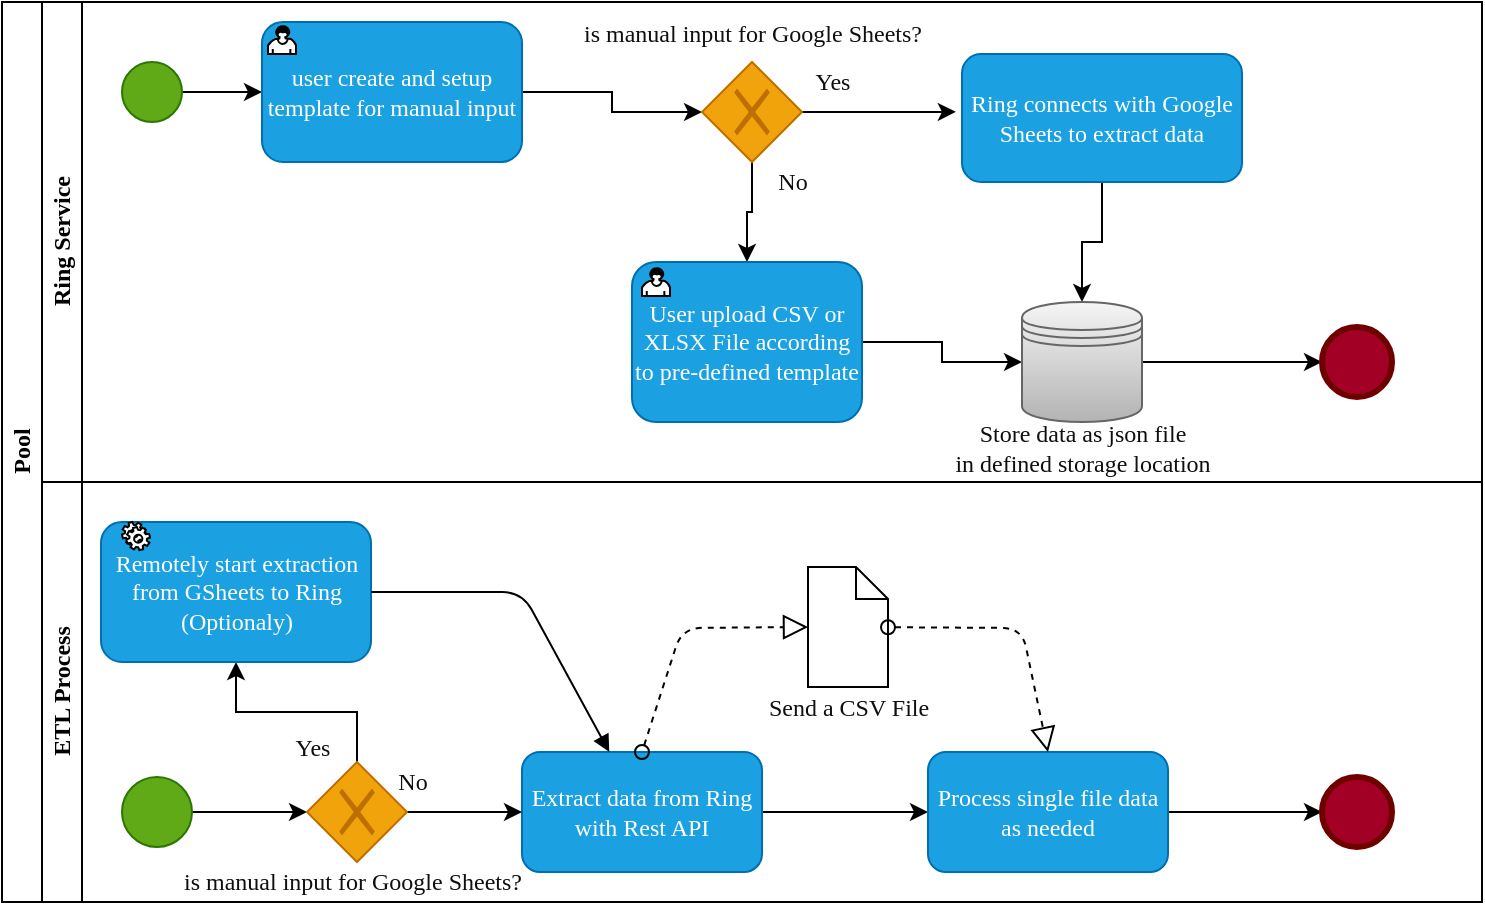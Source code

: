 <mxfile version="12.7.9" type="device"><diagram id="prtHgNgQTEPvFCAcTncT" name="Page-1"><mxGraphModel dx="789" dy="462" grid="1" gridSize="10" guides="1" tooltips="1" connect="1" arrows="1" fold="1" page="1" pageScale="1" pageWidth="827" pageHeight="1169" math="0" shadow="0"><root><mxCell id="0"/><mxCell id="1" parent="0"/><mxCell id="dNxyNK7c78bLwvsdeMH5-19" value="Pool" style="swimlane;html=1;childLayout=stackLayout;resizeParent=1;resizeParentMax=0;horizontal=0;startSize=20;horizontalStack=0;fontFamily=Garamond;" parent="1" vertex="1"><mxGeometry x="20" y="120" width="740" height="450" as="geometry"/></mxCell><mxCell id="dNxyNK7c78bLwvsdeMH5-20" value="Ring Service" style="swimlane;html=1;startSize=20;horizontal=0;fontFamily=Garamond;" parent="dNxyNK7c78bLwvsdeMH5-19" vertex="1"><mxGeometry x="20" width="720" height="240" as="geometry"><mxRectangle x="20" width="430" height="20" as="alternateBounds"/></mxGeometry></mxCell><mxCell id="kxVrfXOMOrrHbnvireON-14" value="" style="edgeStyle=orthogonalEdgeStyle;rounded=0;orthogonalLoop=1;jettySize=auto;html=1;fontFamily=Garamond;fontColor=#0F0F0F;" edge="1" parent="dNxyNK7c78bLwvsdeMH5-20" source="kxVrfXOMOrrHbnvireON-1" target="kxVrfXOMOrrHbnvireON-11"><mxGeometry relative="1" as="geometry"/></mxCell><mxCell id="kxVrfXOMOrrHbnvireON-1" value="" style="shape=mxgraph.bpmn.shape;html=1;verticalLabelPosition=bottom;labelBackgroundColor=#ffffff;verticalAlign=top;align=center;perimeter=ellipsePerimeter;outlineConnect=0;outline=standard;symbol=general;fillColor=#60a917;strokeColor=#2D7600;fontColor=#ffffff;" vertex="1" parent="dNxyNK7c78bLwvsdeMH5-20"><mxGeometry x="40" y="30" width="30" height="30" as="geometry"/></mxCell><mxCell id="kxVrfXOMOrrHbnvireON-20" value="" style="edgeStyle=orthogonalEdgeStyle;rounded=0;orthogonalLoop=1;jettySize=auto;html=1;fontFamily=Garamond;fontColor=#0F0F0F;" edge="1" parent="dNxyNK7c78bLwvsdeMH5-20" source="kxVrfXOMOrrHbnvireON-11" target="kxVrfXOMOrrHbnvireON-19"><mxGeometry relative="1" as="geometry"/></mxCell><mxCell id="kxVrfXOMOrrHbnvireON-11" value="user create and setup template for manual input" style="shape=ext;rounded=1;html=1;whiteSpace=wrap;strokeColor=#006EAF;fillColor=#1ba1e2;fontFamily=Garamond;fontColor=#ffffff;" vertex="1" parent="dNxyNK7c78bLwvsdeMH5-20"><mxGeometry x="110" y="10" width="130" height="70" as="geometry"/></mxCell><mxCell id="kxVrfXOMOrrHbnvireON-15" value="" style="shape=mxgraph.bpmn.user_task;html=1;outlineConnect=0;strokeColor=#000000;fillColor=#ffffff;gradientColor=none;fontFamily=Garamond;fontColor=#0F0F0F;" vertex="1" parent="dNxyNK7c78bLwvsdeMH5-20"><mxGeometry x="113" y="12" width="14" height="14" as="geometry"/></mxCell><mxCell id="kxVrfXOMOrrHbnvireON-29" value="" style="edgeStyle=orthogonalEdgeStyle;rounded=0;orthogonalLoop=1;jettySize=auto;html=1;fontFamily=Garamond;fontColor=#0F0F0F;" edge="1" parent="dNxyNK7c78bLwvsdeMH5-20" source="kxVrfXOMOrrHbnvireON-19" target="kxVrfXOMOrrHbnvireON-27"><mxGeometry relative="1" as="geometry"/></mxCell><mxCell id="kxVrfXOMOrrHbnvireON-32" value="" style="edgeStyle=orthogonalEdgeStyle;rounded=0;orthogonalLoop=1;jettySize=auto;html=1;fontFamily=Garamond;fontColor=#0F0F0F;entryX=-0.022;entryY=0.452;entryDx=0;entryDy=0;entryPerimeter=0;" edge="1" parent="dNxyNK7c78bLwvsdeMH5-20" source="kxVrfXOMOrrHbnvireON-19" target="kxVrfXOMOrrHbnvireON-30"><mxGeometry relative="1" as="geometry"><mxPoint x="460" y="55" as="targetPoint"/></mxGeometry></mxCell><mxCell id="kxVrfXOMOrrHbnvireON-19" value="" style="shape=mxgraph.bpmn.shape;html=1;verticalLabelPosition=bottom;labelBackgroundColor=#ffffff;verticalAlign=top;align=center;perimeter=rhombusPerimeter;background=gateway;outlineConnect=0;outline=none;symbol=exclusiveGw;strokeColor=#BD7000;fillColor=#f0a30a;fontFamily=Garamond;fontColor=#ffffff;" vertex="1" parent="dNxyNK7c78bLwvsdeMH5-20"><mxGeometry x="330" y="30" width="50" height="50" as="geometry"/></mxCell><mxCell id="kxVrfXOMOrrHbnvireON-24" value="is manual input for Google Sheets?" style="text;html=1;align=center;verticalAlign=middle;resizable=0;points=[];autosize=1;fontFamily=Garamond;fontColor=#0F0F0F;" vertex="1" parent="dNxyNK7c78bLwvsdeMH5-20"><mxGeometry x="265" y="6" width="180" height="20" as="geometry"/></mxCell><mxCell id="kxVrfXOMOrrHbnvireON-25" value="Yes" style="text;html=1;align=center;verticalAlign=middle;resizable=0;points=[];autosize=1;fontFamily=Garamond;fontColor=#0F0F0F;" vertex="1" parent="dNxyNK7c78bLwvsdeMH5-20"><mxGeometry x="380" y="30" width="30" height="20" as="geometry"/></mxCell><mxCell id="kxVrfXOMOrrHbnvireON-26" value="No" style="text;html=1;align=center;verticalAlign=middle;resizable=0;points=[];autosize=1;fontFamily=Garamond;fontColor=#0F0F0F;" vertex="1" parent="dNxyNK7c78bLwvsdeMH5-20"><mxGeometry x="360" y="80" width="30" height="20" as="geometry"/></mxCell><mxCell id="kxVrfXOMOrrHbnvireON-36" value="" style="edgeStyle=orthogonalEdgeStyle;rounded=0;orthogonalLoop=1;jettySize=auto;html=1;fontFamily=Garamond;fontColor=#0F0F0F;" edge="1" parent="dNxyNK7c78bLwvsdeMH5-20" source="kxVrfXOMOrrHbnvireON-27" target="kxVrfXOMOrrHbnvireON-35"><mxGeometry relative="1" as="geometry"/></mxCell><mxCell id="kxVrfXOMOrrHbnvireON-27" value="User upload CSV or XLSX File according to pre-defined template" style="shape=ext;rounded=1;html=1;whiteSpace=wrap;strokeColor=#006EAF;fillColor=#1ba1e2;fontFamily=Garamond;fontColor=#ffffff;" vertex="1" parent="dNxyNK7c78bLwvsdeMH5-20"><mxGeometry x="295" y="130" width="115" height="80" as="geometry"/></mxCell><mxCell id="kxVrfXOMOrrHbnvireON-28" value="" style="shape=mxgraph.bpmn.user_task;html=1;outlineConnect=0;strokeColor=#000000;fillColor=#ffffff;gradientColor=none;fontFamily=Garamond;fontColor=#0F0F0F;" vertex="1" parent="dNxyNK7c78bLwvsdeMH5-20"><mxGeometry x="300" y="133" width="14" height="14" as="geometry"/></mxCell><mxCell id="kxVrfXOMOrrHbnvireON-37" value="" style="edgeStyle=orthogonalEdgeStyle;rounded=0;orthogonalLoop=1;jettySize=auto;html=1;fontFamily=Garamond;fontColor=#0F0F0F;" edge="1" parent="dNxyNK7c78bLwvsdeMH5-20" source="kxVrfXOMOrrHbnvireON-30" target="kxVrfXOMOrrHbnvireON-35"><mxGeometry relative="1" as="geometry"/></mxCell><mxCell id="kxVrfXOMOrrHbnvireON-30" value="Ring connects with Google Sheets to extract data" style="shape=ext;rounded=1;html=1;whiteSpace=wrap;strokeColor=#006EAF;fillColor=#1ba1e2;fontFamily=Garamond;fontColor=#ffffff;" vertex="1" parent="dNxyNK7c78bLwvsdeMH5-20"><mxGeometry x="460" y="26" width="140" height="64" as="geometry"/></mxCell><mxCell id="kxVrfXOMOrrHbnvireON-40" value="" style="edgeStyle=orthogonalEdgeStyle;rounded=0;orthogonalLoop=1;jettySize=auto;html=1;fontFamily=Garamond;fontColor=#0F0F0F;entryX=0;entryY=0.5;entryDx=0;entryDy=0;" edge="1" parent="dNxyNK7c78bLwvsdeMH5-20" source="kxVrfXOMOrrHbnvireON-35" target="kxVrfXOMOrrHbnvireON-38"><mxGeometry relative="1" as="geometry"><mxPoint x="630" y="180" as="targetPoint"/></mxGeometry></mxCell><mxCell id="kxVrfXOMOrrHbnvireON-35" value="" style="shape=datastore;whiteSpace=wrap;html=1;fontFamily=Garamond;fillColor=#f5f5f5;strokeColor=#666666;gradientColor=#b3b3b3;" vertex="1" parent="dNxyNK7c78bLwvsdeMH5-20"><mxGeometry x="490" y="150" width="60" height="60" as="geometry"/></mxCell><mxCell id="kxVrfXOMOrrHbnvireON-38" value="" style="shape=mxgraph.bpmn.shape;html=1;verticalLabelPosition=bottom;labelBackgroundColor=#ffffff;verticalAlign=top;align=center;perimeter=ellipsePerimeter;outlineConnect=0;outline=end;symbol=general;strokeColor=#6F0000;fillColor=#a20025;fontFamily=Garamond;fontColor=#ffffff;" vertex="1" parent="dNxyNK7c78bLwvsdeMH5-20"><mxGeometry x="640" y="162.5" width="35" height="35" as="geometry"/></mxCell><mxCell id="kxVrfXOMOrrHbnvireON-44" value="Store data as json file&lt;br&gt;in defined storage location" style="text;html=1;align=center;verticalAlign=middle;resizable=0;points=[];autosize=1;fontFamily=Garamond;fontColor=#0F0F0F;" vertex="1" parent="dNxyNK7c78bLwvsdeMH5-20"><mxGeometry x="450" y="208" width="140" height="30" as="geometry"/></mxCell><mxCell id="kxVrfXOMOrrHbnvireON-9" value="ETL Process" style="swimlane;html=1;startSize=20;horizontal=0;fontFamily=Garamond;rotation=0;" vertex="1" parent="dNxyNK7c78bLwvsdeMH5-19"><mxGeometry x="20" y="240" width="720" height="210" as="geometry"><mxRectangle x="20" width="430" height="20" as="alternateBounds"/></mxGeometry></mxCell><mxCell id="kxVrfXOMOrrHbnvireON-57" style="edgeStyle=orthogonalEdgeStyle;rounded=0;orthogonalLoop=1;jettySize=auto;html=1;fontFamily=Garamond;fontColor=#0F0F0F;entryX=0;entryY=0.5;entryDx=0;entryDy=0;" edge="1" parent="kxVrfXOMOrrHbnvireON-9" source="kxVrfXOMOrrHbnvireON-46" target="kxVrfXOMOrrHbnvireON-61"><mxGeometry relative="1" as="geometry"/></mxCell><mxCell id="kxVrfXOMOrrHbnvireON-46" value="" style="shape=mxgraph.bpmn.shape;html=1;verticalLabelPosition=bottom;labelBackgroundColor=#ffffff;verticalAlign=top;align=center;perimeter=ellipsePerimeter;outlineConnect=0;outline=standard;symbol=general;strokeColor=#2D7600;fillColor=#60a917;fontFamily=Garamond;fontColor=#ffffff;" vertex="1" parent="kxVrfXOMOrrHbnvireON-9"><mxGeometry x="40" y="147.5" width="35" height="35" as="geometry"/></mxCell><mxCell id="kxVrfXOMOrrHbnvireON-50" value="" style="edgeStyle=orthogonalEdgeStyle;rounded=0;orthogonalLoop=1;jettySize=auto;html=1;fontFamily=Garamond;fontColor=#0F0F0F;" edge="1" parent="kxVrfXOMOrrHbnvireON-9" source="kxVrfXOMOrrHbnvireON-47" target="kxVrfXOMOrrHbnvireON-49"><mxGeometry relative="1" as="geometry"/></mxCell><mxCell id="kxVrfXOMOrrHbnvireON-47" value="Extract data from Ring with Rest API" style="shape=ext;rounded=1;html=1;whiteSpace=wrap;strokeColor=#006EAF;fillColor=#1ba1e2;fontFamily=Garamond;fontColor=#ffffff;" vertex="1" parent="kxVrfXOMOrrHbnvireON-9"><mxGeometry x="240" y="135" width="120" height="60" as="geometry"/></mxCell><mxCell id="kxVrfXOMOrrHbnvireON-74" style="edgeStyle=orthogonalEdgeStyle;rounded=0;orthogonalLoop=1;jettySize=auto;html=1;entryX=0;entryY=0.5;entryDx=0;entryDy=0;fontFamily=Garamond;fontColor=#0F0F0F;" edge="1" parent="kxVrfXOMOrrHbnvireON-9" source="kxVrfXOMOrrHbnvireON-49" target="kxVrfXOMOrrHbnvireON-73"><mxGeometry relative="1" as="geometry"/></mxCell><mxCell id="kxVrfXOMOrrHbnvireON-49" value="Process single file data as needed" style="shape=ext;rounded=1;html=1;whiteSpace=wrap;strokeColor=#006EAF;fillColor=#1ba1e2;fontFamily=Garamond;fontColor=#ffffff;" vertex="1" parent="kxVrfXOMOrrHbnvireON-9"><mxGeometry x="443" y="135" width="120" height="60" as="geometry"/></mxCell><mxCell id="kxVrfXOMOrrHbnvireON-51" value="" style="shape=note;whiteSpace=wrap;size=16;html=1;dropTarget=0;strokeColor=#000000;fillColor=#ffffff;gradientColor=none;fontFamily=Garamond;fontColor=#0F0F0F;" vertex="1" parent="kxVrfXOMOrrHbnvireON-9"><mxGeometry x="383" y="42.5" width="40" height="60" as="geometry"/></mxCell><mxCell id="kxVrfXOMOrrHbnvireON-54" value="" style="startArrow=oval;startFill=0;startSize=7;endArrow=block;endFill=0;endSize=10;dashed=1;html=1;fontFamily=Garamond;fontColor=#0F0F0F;entryX=0;entryY=0.5;entryDx=0;entryDy=0;entryPerimeter=0;exitX=0.5;exitY=0;exitDx=0;exitDy=0;" edge="1" parent="kxVrfXOMOrrHbnvireON-9" source="kxVrfXOMOrrHbnvireON-47" target="kxVrfXOMOrrHbnvireON-51"><mxGeometry width="100" relative="1" as="geometry"><mxPoint x="273" y="39.5" as="sourcePoint"/><mxPoint x="383" y="40" as="targetPoint"/><Array as="points"><mxPoint x="320" y="73"/></Array></mxGeometry></mxCell><mxCell id="kxVrfXOMOrrHbnvireON-55" value="" style="startArrow=oval;startFill=0;startSize=7;endArrow=block;endFill=0;endSize=10;dashed=1;html=1;fontFamily=Garamond;fontColor=#0F0F0F;entryX=0.5;entryY=0;entryDx=0;entryDy=0;" edge="1" parent="kxVrfXOMOrrHbnvireON-9" source="kxVrfXOMOrrHbnvireON-51" target="kxVrfXOMOrrHbnvireON-49"><mxGeometry width="100" relative="1" as="geometry"><mxPoint x="426" y="41.02" as="sourcePoint"/><mxPoint x="533" y="39.5" as="targetPoint"/><Array as="points"><mxPoint x="490" y="73"/></Array></mxGeometry></mxCell><mxCell id="kxVrfXOMOrrHbnvireON-58" value="Send a CSV File" style="text;html=1;align=center;verticalAlign=middle;resizable=0;points=[];autosize=1;fontFamily=Garamond;fontColor=#0F0F0F;" vertex="1" parent="kxVrfXOMOrrHbnvireON-9"><mxGeometry x="353" y="102.5" width="100" height="20" as="geometry"/></mxCell><mxCell id="kxVrfXOMOrrHbnvireON-63" style="edgeStyle=orthogonalEdgeStyle;rounded=0;orthogonalLoop=1;jettySize=auto;html=1;entryX=0;entryY=0.5;entryDx=0;entryDy=0;fontFamily=Garamond;fontColor=#0F0F0F;" edge="1" parent="kxVrfXOMOrrHbnvireON-9" source="kxVrfXOMOrrHbnvireON-61" target="kxVrfXOMOrrHbnvireON-47"><mxGeometry relative="1" as="geometry"/></mxCell><mxCell id="kxVrfXOMOrrHbnvireON-68" style="edgeStyle=orthogonalEdgeStyle;rounded=0;orthogonalLoop=1;jettySize=auto;html=1;entryX=0.5;entryY=1;entryDx=0;entryDy=0;fontFamily=Garamond;fontColor=#0F0F0F;" edge="1" parent="kxVrfXOMOrrHbnvireON-9" source="kxVrfXOMOrrHbnvireON-61" target="kxVrfXOMOrrHbnvireON-67"><mxGeometry relative="1" as="geometry"/></mxCell><mxCell id="kxVrfXOMOrrHbnvireON-61" value="" style="shape=mxgraph.bpmn.shape;html=1;verticalLabelPosition=bottom;labelBackgroundColor=#ffffff;verticalAlign=top;align=center;perimeter=rhombusPerimeter;background=gateway;outlineConnect=0;outline=none;symbol=exclusiveGw;strokeColor=#BD7000;fillColor=#f0a30a;fontFamily=Garamond;fontColor=#ffffff;" vertex="1" parent="kxVrfXOMOrrHbnvireON-9"><mxGeometry x="132.5" y="140" width="50" height="50" as="geometry"/></mxCell><mxCell id="kxVrfXOMOrrHbnvireON-62" value="is manual input for Google Sheets?" style="text;html=1;align=center;verticalAlign=middle;resizable=0;points=[];autosize=1;fontFamily=Garamond;fontColor=#0F0F0F;" vertex="1" parent="kxVrfXOMOrrHbnvireON-9"><mxGeometry x="65" y="190" width="180" height="20" as="geometry"/></mxCell><mxCell id="kxVrfXOMOrrHbnvireON-64" value="No" style="text;html=1;align=center;verticalAlign=middle;resizable=0;points=[];autosize=1;fontFamily=Garamond;fontColor=#0F0F0F;" vertex="1" parent="kxVrfXOMOrrHbnvireON-9"><mxGeometry x="170" y="140" width="30" height="20" as="geometry"/></mxCell><mxCell id="kxVrfXOMOrrHbnvireON-65" value="Yes" style="text;html=1;align=center;verticalAlign=middle;resizable=0;points=[];autosize=1;fontFamily=Garamond;fontColor=#0F0F0F;" vertex="1" parent="kxVrfXOMOrrHbnvireON-9"><mxGeometry x="120" y="122.5" width="30" height="20" as="geometry"/></mxCell><mxCell id="kxVrfXOMOrrHbnvireON-67" value="Remotely start extraction from GSheets to Ring&lt;br&gt;(Optionaly)" style="shape=ext;rounded=1;html=1;whiteSpace=wrap;strokeColor=#006EAF;fillColor=#1ba1e2;fontFamily=Garamond;fontColor=#ffffff;" vertex="1" parent="kxVrfXOMOrrHbnvireON-9"><mxGeometry x="29.5" y="20" width="135" height="70" as="geometry"/></mxCell><mxCell id="kxVrfXOMOrrHbnvireON-69" value="" style="shape=mxgraph.bpmn.service_task;html=1;outlineConnect=0;strokeColor=#000000;fillColor=#ffffff;gradientColor=none;fontFamily=Garamond;fontColor=#0F0F0F;" vertex="1" parent="kxVrfXOMOrrHbnvireON-9"><mxGeometry x="40" y="20" width="14" height="14" as="geometry"/></mxCell><mxCell id="kxVrfXOMOrrHbnvireON-72" value="" style="endArrow=block;endFill=1;endSize=6;html=1;fontFamily=Garamond;fontColor=#0F0F0F;exitX=1;exitY=0.5;exitDx=0;exitDy=0;" edge="1" parent="kxVrfXOMOrrHbnvireON-9" source="kxVrfXOMOrrHbnvireON-67" target="kxVrfXOMOrrHbnvireON-47"><mxGeometry width="100" relative="1" as="geometry"><mxPoint x="230" y="54.5" as="sourcePoint"/><mxPoint x="330" y="54.5" as="targetPoint"/><Array as="points"><mxPoint x="240" y="55"/></Array></mxGeometry></mxCell><mxCell id="kxVrfXOMOrrHbnvireON-73" value="" style="shape=mxgraph.bpmn.shape;html=1;verticalLabelPosition=bottom;labelBackgroundColor=#ffffff;verticalAlign=top;align=center;perimeter=ellipsePerimeter;outlineConnect=0;outline=end;symbol=general;strokeColor=#6F0000;fillColor=#a20025;fontFamily=Garamond;fontColor=#ffffff;" vertex="1" parent="kxVrfXOMOrrHbnvireON-9"><mxGeometry x="640" y="147.5" width="35" height="35" as="geometry"/></mxCell></root></mxGraphModel></diagram></mxfile>